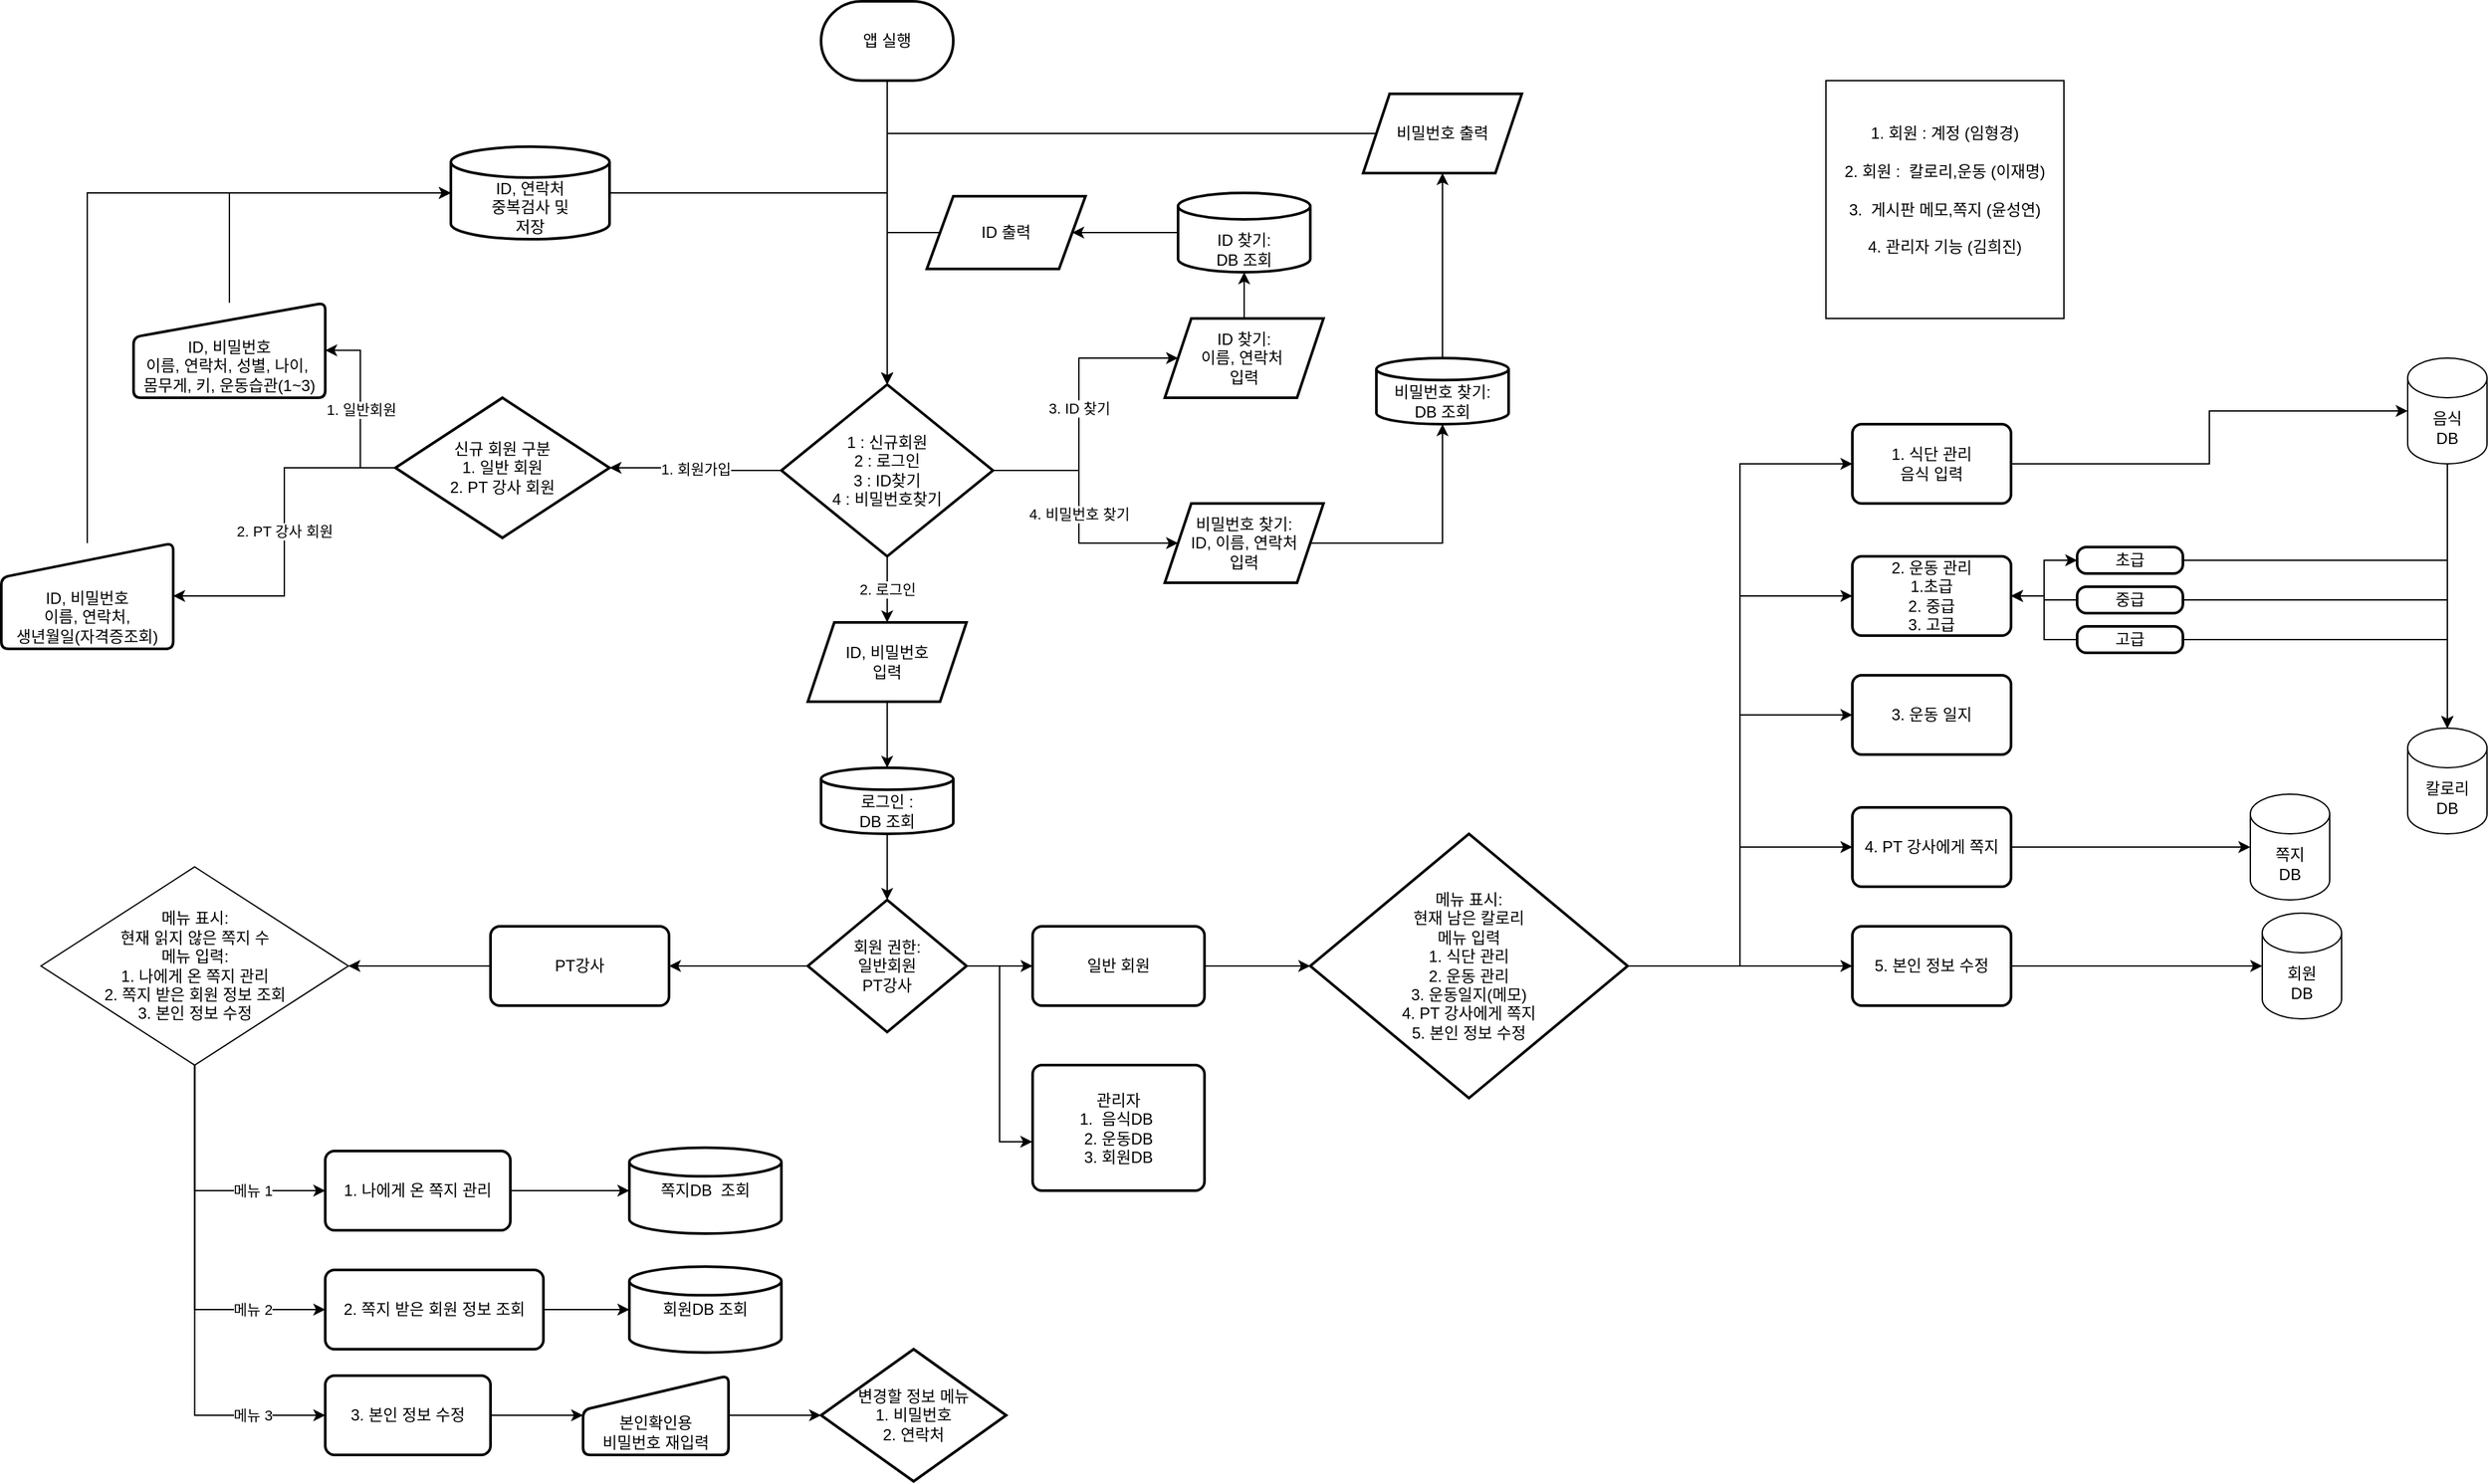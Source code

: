 <mxfile version="24.6.4" type="device">
  <diagram name="페이지-1" id="w-7bJfR7nvVKTc9TRFa_">
    <mxGraphModel dx="3871" dy="2587" grid="1" gridSize="10" guides="1" tooltips="1" connect="1" arrows="1" fold="1" page="1" pageScale="1" pageWidth="827" pageHeight="1169" math="0" shadow="0">
      <root>
        <mxCell id="0" />
        <mxCell id="1" parent="0" />
        <mxCell id="rBv40_DbePplf0dnozrN-10" value="" style="edgeStyle=orthogonalEdgeStyle;rounded=0;orthogonalLoop=1;jettySize=auto;html=1;" parent="1" source="rBv40_DbePplf0dnozrN-1" target="rBv40_DbePplf0dnozrN-2" edge="1">
          <mxGeometry relative="1" as="geometry" />
        </mxCell>
        <mxCell id="rBv40_DbePplf0dnozrN-1" value="앱 실행" style="strokeWidth=2;html=1;shape=mxgraph.flowchart.terminator;whiteSpace=wrap;" parent="1" vertex="1">
          <mxGeometry x="100" y="-80" width="100" height="60" as="geometry" />
        </mxCell>
        <mxCell id="rBv40_DbePplf0dnozrN-6" value="1. 회원가입" style="edgeStyle=orthogonalEdgeStyle;rounded=0;orthogonalLoop=1;jettySize=auto;html=1;" parent="1" source="rBv40_DbePplf0dnozrN-2" target="rBv40_DbePplf0dnozrN-3" edge="1">
          <mxGeometry relative="1" as="geometry" />
        </mxCell>
        <mxCell id="rBv40_DbePplf0dnozrN-12" value="2. 로그인" style="edgeStyle=orthogonalEdgeStyle;rounded=0;orthogonalLoop=1;jettySize=auto;html=1;" parent="1" source="rBv40_DbePplf0dnozrN-2" target="rBv40_DbePplf0dnozrN-11" edge="1">
          <mxGeometry relative="1" as="geometry" />
        </mxCell>
        <mxCell id="rBv40_DbePplf0dnozrN-14" value="3. ID 찾기" style="edgeStyle=orthogonalEdgeStyle;rounded=0;orthogonalLoop=1;jettySize=auto;html=1;" parent="1" source="rBv40_DbePplf0dnozrN-2" target="rBv40_DbePplf0dnozrN-13" edge="1">
          <mxGeometry relative="1" as="geometry" />
        </mxCell>
        <mxCell id="rBv40_DbePplf0dnozrN-16" value="4. 비밀번호 찾기" style="edgeStyle=orthogonalEdgeStyle;rounded=0;orthogonalLoop=1;jettySize=auto;html=1;" parent="1" source="rBv40_DbePplf0dnozrN-2" target="rBv40_DbePplf0dnozrN-15" edge="1">
          <mxGeometry relative="1" as="geometry" />
        </mxCell>
        <mxCell id="rBv40_DbePplf0dnozrN-2" value="&lt;div&gt;1 : 신규회원&lt;/div&gt;&lt;div&gt;2 : 로그인&lt;/div&gt;&lt;div&gt;3 : ID찾기&lt;/div&gt;&lt;div&gt;4 : 비밀번호찾기&lt;/div&gt;" style="strokeWidth=2;html=1;shape=mxgraph.flowchart.decision;whiteSpace=wrap;rounded=1;size=26;arcSize=11;verticalAlign=middle;align=center;" parent="1" vertex="1">
          <mxGeometry x="70" y="210" width="160" height="130" as="geometry" />
        </mxCell>
        <mxCell id="WP8uK_1YEPMtT4Iq28Pu-6" value="1. 일반회원" style="edgeStyle=orthogonalEdgeStyle;rounded=0;orthogonalLoop=1;jettySize=auto;html=1;exitX=0;exitY=0.5;exitDx=0;exitDy=0;entryX=1;entryY=0.5;entryDx=0;entryDy=0;" parent="1" source="rBv40_DbePplf0dnozrN-3" target="WP8uK_1YEPMtT4Iq28Pu-5" edge="1">
          <mxGeometry relative="1" as="geometry" />
        </mxCell>
        <mxCell id="WP8uK_1YEPMtT4Iq28Pu-8" value="2. PT 강사 회원" style="edgeStyle=orthogonalEdgeStyle;rounded=0;orthogonalLoop=1;jettySize=auto;html=1;entryX=1;entryY=0.5;entryDx=0;entryDy=0;" parent="1" source="rBv40_DbePplf0dnozrN-3" target="WP8uK_1YEPMtT4Iq28Pu-7" edge="1">
          <mxGeometry relative="1" as="geometry" />
        </mxCell>
        <mxCell id="rBv40_DbePplf0dnozrN-3" value="신규 회원 구분&lt;div&gt;1. 일반 회원&lt;/div&gt;&lt;div&gt;2. PT 강사 회원&lt;/div&gt;" style="shape=mxgraph.flowchart.decision;html=1;strokeWidth=2;whiteSpace=wrap;rounded=1;arcSize=11;size=26;" parent="1" vertex="1">
          <mxGeometry x="-221.94" y="220" width="161.94" height="106" as="geometry" />
        </mxCell>
        <mxCell id="rBv40_DbePplf0dnozrN-9" value="" style="edgeStyle=orthogonalEdgeStyle;rounded=0;orthogonalLoop=1;jettySize=auto;html=1;exitX=1;exitY=0.5;exitDx=0;exitDy=0;entryX=0.5;entryY=0;entryDx=0;entryDy=0;entryPerimeter=0;" parent="1" source="rBv40_DbePplf0dnozrN-29" target="rBv40_DbePplf0dnozrN-2" edge="1">
          <mxGeometry relative="1" as="geometry">
            <mxPoint x="-20" y="107.5" as="sourcePoint" />
          </mxGeometry>
        </mxCell>
        <mxCell id="rBv40_DbePplf0dnozrN-39" style="edgeStyle=orthogonalEdgeStyle;rounded=0;orthogonalLoop=1;jettySize=auto;html=1;exitX=0.5;exitY=1;exitDx=0;exitDy=0;entryX=0.5;entryY=0;entryDx=0;entryDy=0;" parent="1" source="rBv40_DbePplf0dnozrN-11" target="rBv40_DbePplf0dnozrN-35" edge="1">
          <mxGeometry relative="1" as="geometry" />
        </mxCell>
        <mxCell id="rBv40_DbePplf0dnozrN-11" value="ID, 비밀번호&lt;div&gt;입력&lt;/div&gt;" style="shape=parallelogram;perimeter=parallelogramPerimeter;whiteSpace=wrap;html=1;fixedSize=1;strokeWidth=2;" parent="1" vertex="1">
          <mxGeometry x="90" y="390" width="120" height="60" as="geometry" />
        </mxCell>
        <mxCell id="rBv40_DbePplf0dnozrN-18" value="" style="edgeStyle=orthogonalEdgeStyle;rounded=0;orthogonalLoop=1;jettySize=auto;html=1;entryX=0.5;entryY=1;entryDx=0;entryDy=0;" parent="1" source="rBv40_DbePplf0dnozrN-13" target="rBv40_DbePplf0dnozrN-25" edge="1">
          <mxGeometry relative="1" as="geometry" />
        </mxCell>
        <mxCell id="rBv40_DbePplf0dnozrN-13" value="ID 찾기:&lt;div&gt;이름, 연락처&amp;nbsp;&lt;/div&gt;&lt;div&gt;입력&lt;/div&gt;" style="shape=parallelogram;perimeter=parallelogramPerimeter;whiteSpace=wrap;html=1;fixedSize=1;strokeWidth=2;" parent="1" vertex="1">
          <mxGeometry x="360" y="160" width="120" height="60" as="geometry" />
        </mxCell>
        <mxCell id="rBv40_DbePplf0dnozrN-21" value="" style="edgeStyle=orthogonalEdgeStyle;rounded=0;orthogonalLoop=1;jettySize=auto;html=1;" parent="1" source="rBv40_DbePplf0dnozrN-24" target="rBv40_DbePplf0dnozrN-20" edge="1">
          <mxGeometry relative="1" as="geometry" />
        </mxCell>
        <mxCell id="rBv40_DbePplf0dnozrN-15" value="비밀번호 찾기:&lt;br&gt;ID, 이름, 연락처&lt;div&gt;입력&lt;/div&gt;" style="shape=parallelogram;perimeter=parallelogramPerimeter;whiteSpace=wrap;html=1;fixedSize=1;strokeWidth=2;" parent="1" vertex="1">
          <mxGeometry x="360" y="300" width="120" height="60" as="geometry" />
        </mxCell>
        <mxCell id="rBv40_DbePplf0dnozrN-17" value="ID 출력" style="shape=parallelogram;perimeter=parallelogramPerimeter;whiteSpace=wrap;html=1;fixedSize=1;strokeWidth=2;" parent="1" vertex="1">
          <mxGeometry x="180" y="67.5" width="120" height="55" as="geometry" />
        </mxCell>
        <mxCell id="rBv40_DbePplf0dnozrN-20" value="비밀번호 출력" style="shape=parallelogram;perimeter=parallelogramPerimeter;whiteSpace=wrap;html=1;fixedSize=1;strokeWidth=2;" parent="1" vertex="1">
          <mxGeometry x="510" y="-10" width="120" height="60" as="geometry" />
        </mxCell>
        <mxCell id="rBv40_DbePplf0dnozrN-22" style="edgeStyle=orthogonalEdgeStyle;rounded=0;orthogonalLoop=1;jettySize=auto;html=1;exitX=0;exitY=0.5;exitDx=0;exitDy=0;entryX=0.5;entryY=0;entryDx=0;entryDy=0;entryPerimeter=0;" parent="1" source="rBv40_DbePplf0dnozrN-20" target="rBv40_DbePplf0dnozrN-2" edge="1">
          <mxGeometry relative="1" as="geometry" />
        </mxCell>
        <mxCell id="rBv40_DbePplf0dnozrN-23" value="" style="edgeStyle=orthogonalEdgeStyle;rounded=0;orthogonalLoop=1;jettySize=auto;html=1;" parent="1" source="rBv40_DbePplf0dnozrN-15" target="rBv40_DbePplf0dnozrN-24" edge="1">
          <mxGeometry relative="1" as="geometry">
            <mxPoint x="450" y="330" as="sourcePoint" />
            <mxPoint x="550" y="80" as="targetPoint" />
          </mxGeometry>
        </mxCell>
        <mxCell id="rBv40_DbePplf0dnozrN-24" value="&lt;div&gt;비밀번호 찾기:&lt;/div&gt;DB 조회" style="rounded=1;whiteSpace=wrap;html=1;absoluteArcSize=1;arcSize=14;strokeWidth=2;shape=mxgraph.flowchart.database;verticalAlign=bottom;" parent="1" vertex="1">
          <mxGeometry x="520" y="190" width="100" height="50" as="geometry" />
        </mxCell>
        <mxCell id="rBv40_DbePplf0dnozrN-27" style="edgeStyle=orthogonalEdgeStyle;rounded=0;orthogonalLoop=1;jettySize=auto;html=1;exitX=0;exitY=0.5;exitDx=0;exitDy=0;entryX=1;entryY=0.5;entryDx=0;entryDy=0;" parent="1" source="rBv40_DbePplf0dnozrN-25" target="rBv40_DbePplf0dnozrN-17" edge="1">
          <mxGeometry relative="1" as="geometry" />
        </mxCell>
        <mxCell id="rBv40_DbePplf0dnozrN-25" value="&lt;div&gt;ID 찾기:&lt;/div&gt;DB 조회" style="rounded=1;whiteSpace=wrap;html=1;absoluteArcSize=1;arcSize=14;strokeWidth=2;shape=mxgraph.flowchart.database;verticalAlign=bottom;horizontal=1;" parent="1" vertex="1">
          <mxGeometry x="370" y="65" width="100" height="60" as="geometry" />
        </mxCell>
        <mxCell id="rBv40_DbePplf0dnozrN-29" value="&lt;div&gt;ID, 연락처&lt;/div&gt;&lt;div&gt;중복검사 및&lt;/div&gt;&lt;div&gt;저장&lt;/div&gt;" style="rounded=1;whiteSpace=wrap;html=1;absoluteArcSize=1;arcSize=14;strokeWidth=2;shape=mxgraph.flowchart.database;verticalAlign=bottom;" parent="1" vertex="1">
          <mxGeometry x="-180" y="30" width="120" height="70" as="geometry" />
        </mxCell>
        <mxCell id="rBv40_DbePplf0dnozrN-32" style="edgeStyle=orthogonalEdgeStyle;rounded=0;orthogonalLoop=1;jettySize=auto;html=1;entryX=0.5;entryY=0;entryDx=0;entryDy=0;entryPerimeter=0;exitX=0;exitY=0.5;exitDx=0;exitDy=0;" parent="1" source="rBv40_DbePplf0dnozrN-17" target="rBv40_DbePplf0dnozrN-2" edge="1">
          <mxGeometry relative="1" as="geometry">
            <Array as="points">
              <mxPoint x="150" y="95" />
            </Array>
          </mxGeometry>
        </mxCell>
        <mxCell id="rBv40_DbePplf0dnozrN-41" value="" style="edgeStyle=orthogonalEdgeStyle;rounded=0;orthogonalLoop=1;jettySize=auto;html=1;" parent="1" source="rBv40_DbePplf0dnozrN-35" target="rBv40_DbePplf0dnozrN-40" edge="1">
          <mxGeometry relative="1" as="geometry" />
        </mxCell>
        <mxCell id="rBv40_DbePplf0dnozrN-35" value="로그인 :&lt;div&gt;DB 조회&lt;/div&gt;" style="rounded=1;whiteSpace=wrap;html=1;absoluteArcSize=1;arcSize=14;strokeWidth=2;shape=mxgraph.flowchart.database;verticalAlign=bottom;" parent="1" vertex="1">
          <mxGeometry x="100" y="500" width="100" height="50" as="geometry" />
        </mxCell>
        <mxCell id="WP8uK_1YEPMtT4Iq28Pu-3" style="edgeStyle=orthogonalEdgeStyle;rounded=0;orthogonalLoop=1;jettySize=auto;html=1;exitX=1;exitY=0.5;exitDx=0;exitDy=0;exitPerimeter=0;" parent="1" source="rBv40_DbePplf0dnozrN-40" target="WP8uK_1YEPMtT4Iq28Pu-1" edge="1">
          <mxGeometry relative="1" as="geometry" />
        </mxCell>
        <mxCell id="WP8uK_1YEPMtT4Iq28Pu-4" style="edgeStyle=orthogonalEdgeStyle;rounded=0;orthogonalLoop=1;jettySize=auto;html=1;exitX=0;exitY=0.5;exitDx=0;exitDy=0;exitPerimeter=0;entryX=0;entryY=0.5;entryDx=0;entryDy=0;" parent="1" source="rBv40_DbePplf0dnozrN-40" target="WP8uK_1YEPMtT4Iq28Pu-2" edge="1">
          <mxGeometry relative="1" as="geometry" />
        </mxCell>
        <mxCell id="rBv40_DbePplf0dnozrN-40" value="회원 권한:&lt;div&gt;일반회원&lt;/div&gt;&lt;div&gt;PT강사&lt;/div&gt;" style="strokeWidth=2;html=1;shape=mxgraph.flowchart.decision;whiteSpace=wrap;" parent="1" vertex="1">
          <mxGeometry x="90" y="600" width="120" height="100" as="geometry" />
        </mxCell>
        <mxCell id="WP8uK_1YEPMtT4Iq28Pu-22" style="edgeStyle=orthogonalEdgeStyle;rounded=0;orthogonalLoop=1;jettySize=auto;html=1;entryX=0;entryY=0.5;entryDx=0;entryDy=0;" parent="1" source="WP8uK_1YEPMtT4Iq28Pu-1" target="WP8uK_1YEPMtT4Iq28Pu-21" edge="1">
          <mxGeometry relative="1" as="geometry" />
        </mxCell>
        <mxCell id="WP8uK_1YEPMtT4Iq28Pu-1" value="일반 회원" style="rounded=1;whiteSpace=wrap;html=1;absoluteArcSize=1;arcSize=14;strokeWidth=2;" parent="1" vertex="1">
          <mxGeometry x="260" y="620" width="130" height="60" as="geometry" />
        </mxCell>
        <mxCell id="WP8uK_1YEPMtT4Iq28Pu-24" value="" style="edgeStyle=orthogonalEdgeStyle;rounded=0;orthogonalLoop=1;jettySize=auto;html=1;" parent="1" source="WP8uK_1YEPMtT4Iq28Pu-2" target="WP8uK_1YEPMtT4Iq28Pu-23" edge="1">
          <mxGeometry relative="1" as="geometry" />
        </mxCell>
        <mxCell id="WP8uK_1YEPMtT4Iq28Pu-2" value="PT강사" style="rounded=1;whiteSpace=wrap;html=1;direction=west;absoluteArcSize=1;arcSize=14;strokeWidth=2;" parent="1" vertex="1">
          <mxGeometry x="-150" y="620" width="135" height="60" as="geometry" />
        </mxCell>
        <mxCell id="WP8uK_1YEPMtT4Iq28Pu-5" value="ID, 비밀번호&lt;div&gt;이름, 연락처,&amp;nbsp;&lt;span style=&quot;background-color: initial;&quot;&gt;성별, 나이,&amp;nbsp;&lt;/span&gt;&lt;/div&gt;&lt;div&gt;몸무게, 키,&amp;nbsp;&lt;span style=&quot;background-color: initial;&quot;&gt;운동습관(1~3)&lt;/span&gt;&lt;/div&gt;" style="html=1;strokeWidth=2;shape=manualInput;whiteSpace=wrap;rounded=1;size=26;arcSize=11;verticalAlign=bottom;" parent="1" vertex="1">
          <mxGeometry x="-420" y="148.15" width="145" height="71.85" as="geometry" />
        </mxCell>
        <mxCell id="WP8uK_1YEPMtT4Iq28Pu-7" value="ID, 비밀번호&lt;div&gt;이름, 연락처,&lt;/div&gt;&lt;div&gt;생년월일(자격증조회)&lt;/div&gt;" style="html=1;strokeWidth=2;shape=manualInput;whiteSpace=wrap;rounded=1;size=26;arcSize=11;verticalAlign=bottom;" parent="1" vertex="1">
          <mxGeometry x="-520" y="330" width="130" height="80" as="geometry" />
        </mxCell>
        <mxCell id="WP8uK_1YEPMtT4Iq28Pu-13" style="edgeStyle=orthogonalEdgeStyle;rounded=0;orthogonalLoop=1;jettySize=auto;html=1;exitX=0.5;exitY=0;exitDx=0;exitDy=0;entryX=0;entryY=0.5;entryDx=0;entryDy=0;entryPerimeter=0;" parent="1" source="WP8uK_1YEPMtT4Iq28Pu-7" target="rBv40_DbePplf0dnozrN-29" edge="1">
          <mxGeometry relative="1" as="geometry" />
        </mxCell>
        <mxCell id="WP8uK_1YEPMtT4Iq28Pu-14" style="edgeStyle=orthogonalEdgeStyle;rounded=0;orthogonalLoop=1;jettySize=auto;html=1;exitX=0.5;exitY=0;exitDx=0;exitDy=0;entryX=0;entryY=0.5;entryDx=0;entryDy=0;entryPerimeter=0;" parent="1" source="WP8uK_1YEPMtT4Iq28Pu-5" target="rBv40_DbePplf0dnozrN-29" edge="1">
          <mxGeometry relative="1" as="geometry" />
        </mxCell>
        <mxCell id="WP8uK_1YEPMtT4Iq28Pu-33" style="edgeStyle=orthogonalEdgeStyle;rounded=0;orthogonalLoop=1;jettySize=auto;html=1;entryX=0;entryY=0.5;entryDx=0;entryDy=0;" parent="1" source="WP8uK_1YEPMtT4Iq28Pu-21" target="WP8uK_1YEPMtT4Iq28Pu-29" edge="1">
          <mxGeometry relative="1" as="geometry" />
        </mxCell>
        <mxCell id="WP8uK_1YEPMtT4Iq28Pu-34" style="edgeStyle=orthogonalEdgeStyle;rounded=0;orthogonalLoop=1;jettySize=auto;html=1;entryX=0;entryY=0.5;entryDx=0;entryDy=0;" parent="1" source="WP8uK_1YEPMtT4Iq28Pu-21" target="WP8uK_1YEPMtT4Iq28Pu-30" edge="1">
          <mxGeometry relative="1" as="geometry" />
        </mxCell>
        <mxCell id="WP8uK_1YEPMtT4Iq28Pu-35" style="edgeStyle=orthogonalEdgeStyle;rounded=0;orthogonalLoop=1;jettySize=auto;html=1;entryX=0;entryY=0.5;entryDx=0;entryDy=0;" parent="1" source="WP8uK_1YEPMtT4Iq28Pu-21" target="WP8uK_1YEPMtT4Iq28Pu-31" edge="1">
          <mxGeometry relative="1" as="geometry" />
        </mxCell>
        <mxCell id="WP8uK_1YEPMtT4Iq28Pu-36" style="edgeStyle=orthogonalEdgeStyle;rounded=0;orthogonalLoop=1;jettySize=auto;html=1;entryX=0;entryY=0.5;entryDx=0;entryDy=0;" parent="1" source="WP8uK_1YEPMtT4Iq28Pu-21" target="WP8uK_1YEPMtT4Iq28Pu-32" edge="1">
          <mxGeometry relative="1" as="geometry" />
        </mxCell>
        <mxCell id="WP8uK_1YEPMtT4Iq28Pu-38" style="edgeStyle=orthogonalEdgeStyle;rounded=0;orthogonalLoop=1;jettySize=auto;html=1;entryX=0;entryY=0.5;entryDx=0;entryDy=0;" parent="1" source="WP8uK_1YEPMtT4Iq28Pu-21" target="WP8uK_1YEPMtT4Iq28Pu-37" edge="1">
          <mxGeometry relative="1" as="geometry" />
        </mxCell>
        <mxCell id="WP8uK_1YEPMtT4Iq28Pu-21" value="&lt;div&gt;메뉴 표시:&lt;/div&gt;&lt;div&gt;현재 남은 칼로리&lt;/div&gt;메뉴 입력&lt;div&gt;1. 식단 관리&lt;/div&gt;&lt;div&gt;2. 운동 관리&lt;/div&gt;&lt;div&gt;3. 운동일지(메모)&lt;/div&gt;&lt;div&gt;4. PT 강사에게 쪽지&lt;/div&gt;&lt;div&gt;5. 본인 정보 수정&lt;/div&gt;" style="whiteSpace=wrap;html=1;strokeWidth=2;shape=mxgraph.flowchart.decision;" parent="1" vertex="1">
          <mxGeometry x="470" y="550" width="240" height="200" as="geometry" />
        </mxCell>
        <mxCell id="WP8uK_1YEPMtT4Iq28Pu-42" value="메뉴 1" style="edgeStyle=orthogonalEdgeStyle;rounded=0;orthogonalLoop=1;jettySize=auto;html=1;entryX=0;entryY=0.5;entryDx=0;entryDy=0;" parent="1" source="WP8uK_1YEPMtT4Iq28Pu-23" target="WP8uK_1YEPMtT4Iq28Pu-39" edge="1">
          <mxGeometry x="0.432" relative="1" as="geometry">
            <mxPoint as="offset" />
          </mxGeometry>
        </mxCell>
        <mxCell id="WP8uK_1YEPMtT4Iq28Pu-43" value="메뉴 3" style="edgeStyle=orthogonalEdgeStyle;rounded=0;orthogonalLoop=1;jettySize=auto;html=1;entryX=0;entryY=0.5;entryDx=0;entryDy=0;" parent="1" source="WP8uK_1YEPMtT4Iq28Pu-23" target="WP8uK_1YEPMtT4Iq28Pu-40" edge="1">
          <mxGeometry x="0.698" relative="1" as="geometry">
            <mxPoint as="offset" />
          </mxGeometry>
        </mxCell>
        <mxCell id="WP8uK_1YEPMtT4Iq28Pu-44" value="메뉴 2" style="edgeStyle=orthogonalEdgeStyle;rounded=0;orthogonalLoop=1;jettySize=auto;html=1;entryX=0;entryY=0.5;entryDx=0;entryDy=0;" parent="1" source="WP8uK_1YEPMtT4Iq28Pu-23" target="WP8uK_1YEPMtT4Iq28Pu-41" edge="1">
          <mxGeometry x="0.612" relative="1" as="geometry">
            <mxPoint as="offset" />
          </mxGeometry>
        </mxCell>
        <mxCell id="WP8uK_1YEPMtT4Iq28Pu-23" value="메뉴 표시:&lt;div&gt;현재 읽지 않은 쪽지 수&lt;/div&gt;&lt;div&gt;메뉴 입력:&lt;/div&gt;&lt;div&gt;1. 나에게 온 쪽지 관리&lt;/div&gt;&lt;div&gt;2. 쪽지 받은 회원 정보 조회&lt;/div&gt;&lt;div&gt;3. 본인 정보 수정&lt;/div&gt;" style="whiteSpace=wrap;html=1;rounded=0;shape=rhombus;perimeter=rhombusPerimeter;" parent="1" vertex="1">
          <mxGeometry x="-490" y="575" width="232.5" height="150" as="geometry" />
        </mxCell>
        <mxCell id="WP8uK_1YEPMtT4Iq28Pu-29" value="1. 식단 관리&lt;div&gt;음식 입력&lt;/div&gt;" style="rounded=1;whiteSpace=wrap;html=1;absoluteArcSize=1;arcSize=14;strokeWidth=2;" parent="1" vertex="1">
          <mxGeometry x="880" y="240" width="120" height="60" as="geometry" />
        </mxCell>
        <mxCell id="bNHktJ2hIYxHLNU5B5QE-5" style="edgeStyle=orthogonalEdgeStyle;rounded=0;orthogonalLoop=1;jettySize=auto;html=1;" edge="1" parent="1" source="WP8uK_1YEPMtT4Iq28Pu-30" target="bNHktJ2hIYxHLNU5B5QE-2">
          <mxGeometry relative="1" as="geometry" />
        </mxCell>
        <mxCell id="WP8uK_1YEPMtT4Iq28Pu-30" value="2. 운동 관리&lt;div&gt;1.초급&lt;/div&gt;&lt;div&gt;2. 중급&lt;/div&gt;&lt;div&gt;3. 고급&lt;/div&gt;" style="rounded=1;whiteSpace=wrap;html=1;absoluteArcSize=1;arcSize=14;strokeWidth=2;" parent="1" vertex="1">
          <mxGeometry x="880" y="340" width="120" height="60" as="geometry" />
        </mxCell>
        <mxCell id="WP8uK_1YEPMtT4Iq28Pu-31" value="3. 운동 일지" style="rounded=1;whiteSpace=wrap;html=1;absoluteArcSize=1;arcSize=14;strokeWidth=2;" parent="1" vertex="1">
          <mxGeometry x="880" y="430" width="120" height="60" as="geometry" />
        </mxCell>
        <mxCell id="bNHktJ2hIYxHLNU5B5QE-18" style="edgeStyle=orthogonalEdgeStyle;rounded=0;orthogonalLoop=1;jettySize=auto;html=1;" edge="1" parent="1" source="WP8uK_1YEPMtT4Iq28Pu-32" target="bNHktJ2hIYxHLNU5B5QE-17">
          <mxGeometry relative="1" as="geometry" />
        </mxCell>
        <mxCell id="WP8uK_1YEPMtT4Iq28Pu-32" value="4. PT 강사에게 쪽지" style="rounded=1;whiteSpace=wrap;html=1;absoluteArcSize=1;arcSize=14;strokeWidth=2;" parent="1" vertex="1">
          <mxGeometry x="880" y="530" width="120" height="60" as="geometry" />
        </mxCell>
        <mxCell id="bNHktJ2hIYxHLNU5B5QE-20" style="edgeStyle=orthogonalEdgeStyle;rounded=0;orthogonalLoop=1;jettySize=auto;html=1;" edge="1" parent="1" source="WP8uK_1YEPMtT4Iq28Pu-37" target="bNHktJ2hIYxHLNU5B5QE-19">
          <mxGeometry relative="1" as="geometry" />
        </mxCell>
        <mxCell id="WP8uK_1YEPMtT4Iq28Pu-37" value="5. 본인 정보 수정" style="rounded=1;whiteSpace=wrap;html=1;absoluteArcSize=1;arcSize=14;strokeWidth=2;" parent="1" vertex="1">
          <mxGeometry x="880" y="620" width="120" height="60" as="geometry" />
        </mxCell>
        <mxCell id="xza1wipvMu-xcJCYFXXS-4" value="" style="edgeStyle=orthogonalEdgeStyle;rounded=0;orthogonalLoop=1;jettySize=auto;html=1;" parent="1" source="WP8uK_1YEPMtT4Iq28Pu-39" target="xza1wipvMu-xcJCYFXXS-3" edge="1">
          <mxGeometry relative="1" as="geometry" />
        </mxCell>
        <mxCell id="WP8uK_1YEPMtT4Iq28Pu-39" value="1. 나에게 온 쪽지 관리" style="rounded=1;whiteSpace=wrap;html=1;absoluteArcSize=1;arcSize=14;strokeWidth=2;" parent="1" vertex="1">
          <mxGeometry x="-275" y="790" width="140" height="60" as="geometry" />
        </mxCell>
        <mxCell id="xza1wipvMu-xcJCYFXXS-8" value="" style="edgeStyle=orthogonalEdgeStyle;rounded=0;orthogonalLoop=1;jettySize=auto;html=1;" parent="1" source="WP8uK_1YEPMtT4Iq28Pu-40" target="xza1wipvMu-xcJCYFXXS-7" edge="1">
          <mxGeometry relative="1" as="geometry" />
        </mxCell>
        <mxCell id="WP8uK_1YEPMtT4Iq28Pu-40" value="3. 본인 정보 수정" style="rounded=1;whiteSpace=wrap;html=1;absoluteArcSize=1;arcSize=14;strokeWidth=2;" parent="1" vertex="1">
          <mxGeometry x="-275" y="960" width="125" height="60" as="geometry" />
        </mxCell>
        <mxCell id="xza1wipvMu-xcJCYFXXS-6" value="" style="edgeStyle=orthogonalEdgeStyle;rounded=0;orthogonalLoop=1;jettySize=auto;html=1;" parent="1" source="WP8uK_1YEPMtT4Iq28Pu-41" target="xza1wipvMu-xcJCYFXXS-5" edge="1">
          <mxGeometry relative="1" as="geometry" />
        </mxCell>
        <mxCell id="WP8uK_1YEPMtT4Iq28Pu-41" value="2. 쪽지 받은 회원 정보 조회" style="rounded=1;whiteSpace=wrap;html=1;absoluteArcSize=1;arcSize=14;strokeWidth=2;" parent="1" vertex="1">
          <mxGeometry x="-275" y="880" width="165" height="60" as="geometry" />
        </mxCell>
        <mxCell id="xza1wipvMu-xcJCYFXXS-3" value="쪽지DB&amp;nbsp; 조회" style="strokeWidth=2;html=1;shape=mxgraph.flowchart.database;whiteSpace=wrap;" parent="1" vertex="1">
          <mxGeometry x="-45" y="787.5" width="115" height="65" as="geometry" />
        </mxCell>
        <mxCell id="xza1wipvMu-xcJCYFXXS-5" value="회원DB 조회" style="strokeWidth=2;html=1;shape=mxgraph.flowchart.database;whiteSpace=wrap;" parent="1" vertex="1">
          <mxGeometry x="-45" y="877.5" width="115" height="65" as="geometry" />
        </mxCell>
        <mxCell id="xza1wipvMu-xcJCYFXXS-10" value="" style="edgeStyle=orthogonalEdgeStyle;rounded=0;orthogonalLoop=1;jettySize=auto;html=1;" parent="1" source="xza1wipvMu-xcJCYFXXS-7" target="xza1wipvMu-xcJCYFXXS-9" edge="1">
          <mxGeometry relative="1" as="geometry" />
        </mxCell>
        <mxCell id="xza1wipvMu-xcJCYFXXS-7" value="본인확인용&lt;div&gt;비밀번호 재입력&lt;/div&gt;" style="html=1;strokeWidth=2;shape=manualInput;whiteSpace=wrap;rounded=1;size=26;arcSize=11;verticalAlign=bottom;" parent="1" vertex="1">
          <mxGeometry x="-80" y="960" width="110" height="60" as="geometry" />
        </mxCell>
        <mxCell id="xza1wipvMu-xcJCYFXXS-9" value="&lt;div&gt;변경할 정보 메뉴&lt;/div&gt;1. 비밀번호&lt;div&gt;2. 연락처&lt;/div&gt;" style="strokeWidth=2;html=1;shape=mxgraph.flowchart.decision;whiteSpace=wrap;" parent="1" vertex="1">
          <mxGeometry x="100" y="940" width="140" height="100" as="geometry" />
        </mxCell>
        <mxCell id="xza1wipvMu-xcJCYFXXS-11" value="관리자&lt;div&gt;1.&amp;nbsp; 음식DB&amp;nbsp;&lt;/div&gt;&lt;div&gt;2. 운동DB&lt;/div&gt;&lt;div&gt;3. 회원DB&lt;/div&gt;" style="rounded=1;whiteSpace=wrap;html=1;absoluteArcSize=1;arcSize=14;strokeWidth=2;" parent="1" vertex="1">
          <mxGeometry x="260" y="725" width="130" height="95" as="geometry" />
        </mxCell>
        <mxCell id="xza1wipvMu-xcJCYFXXS-12" style="edgeStyle=orthogonalEdgeStyle;rounded=0;orthogonalLoop=1;jettySize=auto;html=1;entryX=-0.002;entryY=0.611;entryDx=0;entryDy=0;entryPerimeter=0;" parent="1" source="rBv40_DbePplf0dnozrN-40" target="xza1wipvMu-xcJCYFXXS-11" edge="1">
          <mxGeometry relative="1" as="geometry" />
        </mxCell>
        <mxCell id="bNHktJ2hIYxHLNU5B5QE-1" value="1. 회원 : 계정 (임형경)&lt;div&gt;&lt;br&gt;&lt;div&gt;2. 회원 :&amp;nbsp; 칼로리,운동 (이재명)&lt;/div&gt;&lt;div&gt;&lt;br&gt;&lt;div&gt;3.&amp;nbsp; 게시판 메모,쪽지 (윤성연)&lt;/div&gt;&lt;div&gt;&lt;br&gt;&lt;/div&gt;&lt;div&gt;4. 관리자 기능 (김희진)&lt;/div&gt;&lt;div&gt;&amp;nbsp;&lt;/div&gt;&lt;/div&gt;&lt;/div&gt;" style="whiteSpace=wrap;html=1;aspect=fixed;" vertex="1" parent="1">
          <mxGeometry x="860" y="-20" width="180" height="180" as="geometry" />
        </mxCell>
        <mxCell id="bNHktJ2hIYxHLNU5B5QE-2" value="초급" style="rounded=1;whiteSpace=wrap;html=1;absoluteArcSize=1;arcSize=14;strokeWidth=2;" vertex="1" parent="1">
          <mxGeometry x="1050" y="333" width="80" height="20" as="geometry" />
        </mxCell>
        <mxCell id="bNHktJ2hIYxHLNU5B5QE-6" style="edgeStyle=orthogonalEdgeStyle;rounded=0;orthogonalLoop=1;jettySize=auto;html=1;entryX=1;entryY=0.5;entryDx=0;entryDy=0;" edge="1" parent="1" source="bNHktJ2hIYxHLNU5B5QE-3" target="WP8uK_1YEPMtT4Iq28Pu-30">
          <mxGeometry relative="1" as="geometry" />
        </mxCell>
        <mxCell id="bNHktJ2hIYxHLNU5B5QE-12" style="edgeStyle=orthogonalEdgeStyle;rounded=0;orthogonalLoop=1;jettySize=auto;html=1;" edge="1" parent="1" source="bNHktJ2hIYxHLNU5B5QE-3" target="bNHktJ2hIYxHLNU5B5QE-10">
          <mxGeometry relative="1" as="geometry" />
        </mxCell>
        <mxCell id="bNHktJ2hIYxHLNU5B5QE-3" value="중급" style="rounded=1;whiteSpace=wrap;html=1;absoluteArcSize=1;arcSize=14;strokeWidth=2;" vertex="1" parent="1">
          <mxGeometry x="1050" y="363" width="80" height="20" as="geometry" />
        </mxCell>
        <mxCell id="bNHktJ2hIYxHLNU5B5QE-7" style="edgeStyle=orthogonalEdgeStyle;rounded=0;orthogonalLoop=1;jettySize=auto;html=1;entryX=1;entryY=0.5;entryDx=0;entryDy=0;" edge="1" parent="1" source="bNHktJ2hIYxHLNU5B5QE-4" target="WP8uK_1YEPMtT4Iq28Pu-30">
          <mxGeometry relative="1" as="geometry" />
        </mxCell>
        <mxCell id="bNHktJ2hIYxHLNU5B5QE-13" style="edgeStyle=orthogonalEdgeStyle;rounded=0;orthogonalLoop=1;jettySize=auto;html=1;" edge="1" parent="1" source="bNHktJ2hIYxHLNU5B5QE-4" target="bNHktJ2hIYxHLNU5B5QE-10">
          <mxGeometry relative="1" as="geometry" />
        </mxCell>
        <mxCell id="bNHktJ2hIYxHLNU5B5QE-4" value="고급" style="rounded=1;whiteSpace=wrap;html=1;absoluteArcSize=1;arcSize=14;strokeWidth=2;" vertex="1" parent="1">
          <mxGeometry x="1050" y="393" width="80" height="20" as="geometry" />
        </mxCell>
        <mxCell id="bNHktJ2hIYxHLNU5B5QE-10" value="&lt;div&gt;칼로리&lt;/div&gt;DB" style="shape=cylinder3;whiteSpace=wrap;html=1;boundedLbl=1;backgroundOutline=1;size=15;" vertex="1" parent="1">
          <mxGeometry x="1300" y="470" width="60" height="80" as="geometry" />
        </mxCell>
        <mxCell id="bNHktJ2hIYxHLNU5B5QE-11" style="edgeStyle=orthogonalEdgeStyle;rounded=0;orthogonalLoop=1;jettySize=auto;html=1;entryX=0.5;entryY=0;entryDx=0;entryDy=0;entryPerimeter=0;" edge="1" parent="1" source="bNHktJ2hIYxHLNU5B5QE-2" target="bNHktJ2hIYxHLNU5B5QE-10">
          <mxGeometry relative="1" as="geometry" />
        </mxCell>
        <mxCell id="bNHktJ2hIYxHLNU5B5QE-14" value="음식&lt;div&gt;DB&lt;/div&gt;" style="shape=cylinder3;whiteSpace=wrap;html=1;boundedLbl=1;backgroundOutline=1;size=15;" vertex="1" parent="1">
          <mxGeometry x="1300" y="190" width="60" height="80" as="geometry" />
        </mxCell>
        <mxCell id="bNHktJ2hIYxHLNU5B5QE-15" style="edgeStyle=orthogonalEdgeStyle;rounded=0;orthogonalLoop=1;jettySize=auto;html=1;entryX=0;entryY=0.5;entryDx=0;entryDy=0;entryPerimeter=0;" edge="1" parent="1" source="WP8uK_1YEPMtT4Iq28Pu-29" target="bNHktJ2hIYxHLNU5B5QE-14">
          <mxGeometry relative="1" as="geometry" />
        </mxCell>
        <mxCell id="bNHktJ2hIYxHLNU5B5QE-16" style="edgeStyle=orthogonalEdgeStyle;rounded=0;orthogonalLoop=1;jettySize=auto;html=1;entryX=0.5;entryY=0;entryDx=0;entryDy=0;entryPerimeter=0;" edge="1" parent="1" source="bNHktJ2hIYxHLNU5B5QE-14" target="bNHktJ2hIYxHLNU5B5QE-10">
          <mxGeometry relative="1" as="geometry" />
        </mxCell>
        <mxCell id="bNHktJ2hIYxHLNU5B5QE-17" value="쪽지&lt;div&gt;DB&lt;/div&gt;" style="shape=cylinder3;whiteSpace=wrap;html=1;boundedLbl=1;backgroundOutline=1;size=15;" vertex="1" parent="1">
          <mxGeometry x="1181" y="520" width="60" height="80" as="geometry" />
        </mxCell>
        <mxCell id="bNHktJ2hIYxHLNU5B5QE-19" value="&lt;div&gt;회원&lt;/div&gt;&lt;div&gt;DB&lt;/div&gt;" style="shape=cylinder3;whiteSpace=wrap;html=1;boundedLbl=1;backgroundOutline=1;size=15;" vertex="1" parent="1">
          <mxGeometry x="1190" y="610" width="60" height="80" as="geometry" />
        </mxCell>
      </root>
    </mxGraphModel>
  </diagram>
</mxfile>
